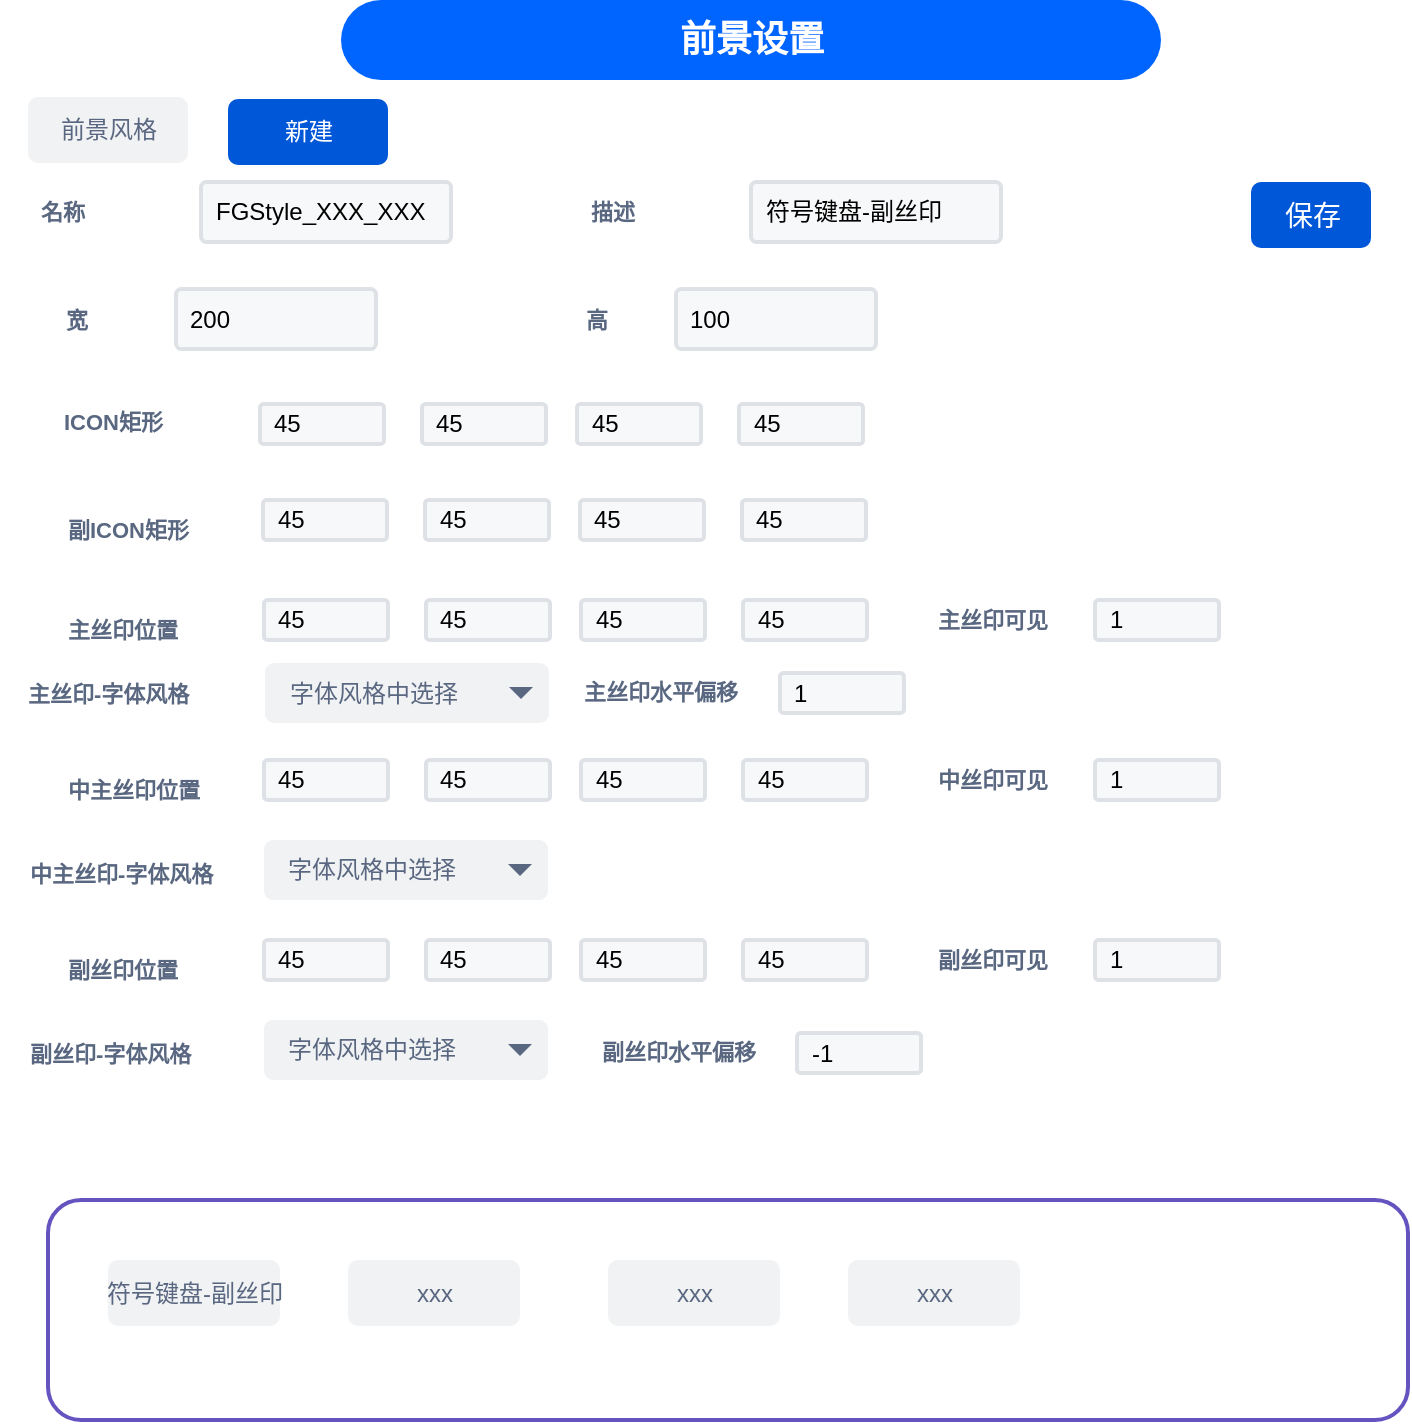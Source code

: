 <mxfile version="12.3.5" type="github" pages="1">
  <diagram id="F2t0CvAlyX9msotLTjHV" name="第 1 页">
    <mxGraphModel dx="1038" dy="572" grid="1" gridSize="10" guides="1" tooltips="1" connect="1" arrows="1" fold="1" page="1" pageScale="1" pageWidth="2339" pageHeight="3300" math="0" shadow="0">
      <root>
        <mxCell id="0"/>
        <mxCell id="1" parent="0"/>
        <mxCell id="jyvKhXXE0eLRTPu1VaxT-2" value="名称" style="fillColor=none;strokeColor=none;html=1;fontSize=11;fontStyle=0;align=center;fontColor=#596780;fontStyle=1;fontSize=11;labelPosition=center;verticalLabelPosition=middle;verticalAlign=middle;" parent="1" vertex="1">
          <mxGeometry x="56.5" y="106" width="60" height="20" as="geometry"/>
        </mxCell>
        <mxCell id="jyvKhXXE0eLRTPu1VaxT-3" value="FGStyle_XXX_XXX" style="rounded=1;arcSize=9;fillColor=#F7F8F9;align=left;spacingLeft=5;strokeColor=#DEE1E6;html=1;strokeWidth=2;fontSize=12" parent="1" vertex="1">
          <mxGeometry x="156.5" y="101" width="125" height="30" as="geometry"/>
        </mxCell>
        <mxCell id="jyvKhXXE0eLRTPu1VaxT-10" value="描述" style="fillColor=none;strokeColor=none;html=1;fontSize=11;fontStyle=0;align=center;fontColor=#596780;fontStyle=1;fontSize=11;labelPosition=center;verticalLabelPosition=middle;verticalAlign=middle;" parent="1" vertex="1">
          <mxGeometry x="331.5" y="106" width="60" height="20" as="geometry"/>
        </mxCell>
        <mxCell id="jyvKhXXE0eLRTPu1VaxT-11" value="符号键盘-副丝印" style="rounded=1;arcSize=9;fillColor=#F7F8F9;align=left;spacingLeft=5;strokeColor=#DEE1E6;html=1;strokeWidth=2;fontSize=12" parent="1" vertex="1">
          <mxGeometry x="431.5" y="101" width="125" height="30" as="geometry"/>
        </mxCell>
        <mxCell id="jyvKhXXE0eLRTPu1VaxT-16" value="保存" style="rounded=1;fillColor=#0057D8;strokeColor=none;fontColor=#ffffff;align=center;verticalAlign=middle;fontStyle=0;fontSize=14;html=1;shadow=0;dashed=0" parent="1" vertex="1">
          <mxGeometry x="681.5" y="101" width="60" height="33" as="geometry"/>
        </mxCell>
        <mxCell id="jyvKhXXE0eLRTPu1VaxT-18" value="" style="dashed=0;html=1;rounded=1;strokeColor=#6554C0;fontSize=12;align=center;fontStyle=1;strokeWidth=2;fontColor=#6554C0" parent="1" vertex="1">
          <mxGeometry x="80" y="610" width="680" height="110" as="geometry"/>
        </mxCell>
        <mxCell id="jyvKhXXE0eLRTPu1VaxT-24" value="符号键盘-副丝印" style="rounded=1;fillColor=#F1F2F4;strokeColor=none;html=1;fontColor=#596780;align=center;verticalAlign=middle;fontStyle=0;fontSize=12" parent="1" vertex="1">
          <mxGeometry x="110" y="640" width="86" height="33" as="geometry"/>
        </mxCell>
        <mxCell id="jyvKhXXE0eLRTPu1VaxT-25" value="xxx" style="rounded=1;fillColor=#F1F2F4;strokeColor=none;html=1;fontColor=#596780;align=center;verticalAlign=middle;fontStyle=0;fontSize=12" parent="1" vertex="1">
          <mxGeometry x="480" y="640" width="86" height="33" as="geometry"/>
        </mxCell>
        <mxCell id="jyvKhXXE0eLRTPu1VaxT-26" value="xxx" style="rounded=1;fillColor=#F1F2F4;strokeColor=none;html=1;fontColor=#596780;align=center;verticalAlign=middle;fontStyle=0;fontSize=12" parent="1" vertex="1">
          <mxGeometry x="360" y="640" width="86" height="33" as="geometry"/>
        </mxCell>
        <mxCell id="jyvKhXXE0eLRTPu1VaxT-27" value="xxx" style="rounded=1;fillColor=#F1F2F4;strokeColor=none;html=1;fontColor=#596780;align=center;verticalAlign=middle;fontStyle=0;fontSize=12" parent="1" vertex="1">
          <mxGeometry x="230" y="640" width="86" height="33" as="geometry"/>
        </mxCell>
        <mxCell id="jyvKhXXE0eLRTPu1VaxT-31" value="ICON矩形" style="fillColor=none;strokeColor=none;html=1;fontSize=11;fontStyle=0;align=left;fontColor=#596780;fontStyle=1;fontSize=11" parent="1" vertex="1">
          <mxGeometry x="86" y="211" width="60" height="20" as="geometry"/>
        </mxCell>
        <mxCell id="jyvKhXXE0eLRTPu1VaxT-32" value="45" style="rounded=1;arcSize=9;fillColor=#F7F8F9;align=left;spacingLeft=5;strokeColor=#DEE1E6;html=1;strokeWidth=2;fontSize=12" parent="1" vertex="1">
          <mxGeometry x="186" y="212" width="62" height="20" as="geometry"/>
        </mxCell>
        <mxCell id="jyvKhXXE0eLRTPu1VaxT-37" value="45" style="rounded=1;arcSize=9;fillColor=#F7F8F9;align=left;spacingLeft=5;strokeColor=#DEE1E6;html=1;strokeWidth=2;fontSize=12" parent="1" vertex="1">
          <mxGeometry x="267" y="212" width="62" height="20" as="geometry"/>
        </mxCell>
        <mxCell id="jyvKhXXE0eLRTPu1VaxT-40" value="45" style="rounded=1;arcSize=9;fillColor=#F7F8F9;align=left;spacingLeft=5;strokeColor=#DEE1E6;html=1;strokeWidth=2;fontSize=12" parent="1" vertex="1">
          <mxGeometry x="344.5" y="212" width="62" height="20" as="geometry"/>
        </mxCell>
        <mxCell id="jyvKhXXE0eLRTPu1VaxT-41" value="45" style="rounded=1;arcSize=9;fillColor=#F7F8F9;align=left;spacingLeft=5;strokeColor=#DEE1E6;html=1;strokeWidth=2;fontSize=12" parent="1" vertex="1">
          <mxGeometry x="425.5" y="212" width="62" height="20" as="geometry"/>
        </mxCell>
        <mxCell id="jyvKhXXE0eLRTPu1VaxT-42" value="副ICON矩形" style="fillColor=none;strokeColor=none;html=1;fontSize=11;fontStyle=0;align=left;fontColor=#596780;fontStyle=1;fontSize=11" parent="1" vertex="1">
          <mxGeometry x="87.5" y="265" width="60" height="20" as="geometry"/>
        </mxCell>
        <mxCell id="jyvKhXXE0eLRTPu1VaxT-43" value="45" style="rounded=1;arcSize=9;fillColor=#F7F8F9;align=left;spacingLeft=5;strokeColor=#DEE1E6;html=1;strokeWidth=2;fontSize=12" parent="1" vertex="1">
          <mxGeometry x="187.5" y="260" width="62" height="20" as="geometry"/>
        </mxCell>
        <mxCell id="jyvKhXXE0eLRTPu1VaxT-44" value="45" style="rounded=1;arcSize=9;fillColor=#F7F8F9;align=left;spacingLeft=5;strokeColor=#DEE1E6;html=1;strokeWidth=2;fontSize=12" parent="1" vertex="1">
          <mxGeometry x="268.5" y="260" width="62" height="20" as="geometry"/>
        </mxCell>
        <mxCell id="jyvKhXXE0eLRTPu1VaxT-45" value="45" style="rounded=1;arcSize=9;fillColor=#F7F8F9;align=left;spacingLeft=5;strokeColor=#DEE1E6;html=1;strokeWidth=2;fontSize=12" parent="1" vertex="1">
          <mxGeometry x="346" y="260" width="62" height="20" as="geometry"/>
        </mxCell>
        <mxCell id="jyvKhXXE0eLRTPu1VaxT-46" value="45" style="rounded=1;arcSize=9;fillColor=#F7F8F9;align=left;spacingLeft=5;strokeColor=#DEE1E6;html=1;strokeWidth=2;fontSize=12" parent="1" vertex="1">
          <mxGeometry x="427" y="260" width="62" height="20" as="geometry"/>
        </mxCell>
        <mxCell id="jyvKhXXE0eLRTPu1VaxT-47" value="主丝印位置" style="fillColor=none;strokeColor=none;html=1;fontSize=11;fontStyle=0;align=left;fontColor=#596780;fontStyle=1;fontSize=11" parent="1" vertex="1">
          <mxGeometry x="88" y="315" width="60" height="20" as="geometry"/>
        </mxCell>
        <mxCell id="jyvKhXXE0eLRTPu1VaxT-48" value="45" style="rounded=1;arcSize=9;fillColor=#F7F8F9;align=left;spacingLeft=5;strokeColor=#DEE1E6;html=1;strokeWidth=2;fontSize=12" parent="1" vertex="1">
          <mxGeometry x="188" y="310" width="62" height="20" as="geometry"/>
        </mxCell>
        <mxCell id="jyvKhXXE0eLRTPu1VaxT-49" value="45" style="rounded=1;arcSize=9;fillColor=#F7F8F9;align=left;spacingLeft=5;strokeColor=#DEE1E6;html=1;strokeWidth=2;fontSize=12" parent="1" vertex="1">
          <mxGeometry x="269" y="310" width="62" height="20" as="geometry"/>
        </mxCell>
        <mxCell id="jyvKhXXE0eLRTPu1VaxT-50" value="45" style="rounded=1;arcSize=9;fillColor=#F7F8F9;align=left;spacingLeft=5;strokeColor=#DEE1E6;html=1;strokeWidth=2;fontSize=12" parent="1" vertex="1">
          <mxGeometry x="346.5" y="310" width="62" height="20" as="geometry"/>
        </mxCell>
        <mxCell id="jyvKhXXE0eLRTPu1VaxT-51" value="45" style="rounded=1;arcSize=9;fillColor=#F7F8F9;align=left;spacingLeft=5;strokeColor=#DEE1E6;html=1;strokeWidth=2;fontSize=12" parent="1" vertex="1">
          <mxGeometry x="427.5" y="310" width="62" height="20" as="geometry"/>
        </mxCell>
        <mxCell id="jyvKhXXE0eLRTPu1VaxT-52" value="主丝印-字体风格" style="fillColor=none;strokeColor=none;html=1;fontSize=11;fontStyle=0;align=left;fontColor=#596780;fontStyle=1;fontSize=11" parent="1" vertex="1">
          <mxGeometry x="68" y="346.5" width="93" height="20" as="geometry"/>
        </mxCell>
        <mxCell id="jyvKhXXE0eLRTPu1VaxT-55" value="中主丝印位置" style="fillColor=none;strokeColor=none;html=1;fontSize=11;fontStyle=0;align=left;fontColor=#596780;fontStyle=1;fontSize=11" parent="1" vertex="1">
          <mxGeometry x="88" y="395" width="60" height="20" as="geometry"/>
        </mxCell>
        <mxCell id="jyvKhXXE0eLRTPu1VaxT-56" value="45" style="rounded=1;arcSize=9;fillColor=#F7F8F9;align=left;spacingLeft=5;strokeColor=#DEE1E6;html=1;strokeWidth=2;fontSize=12" parent="1" vertex="1">
          <mxGeometry x="188" y="390" width="62" height="20" as="geometry"/>
        </mxCell>
        <mxCell id="jyvKhXXE0eLRTPu1VaxT-57" value="45" style="rounded=1;arcSize=9;fillColor=#F7F8F9;align=left;spacingLeft=5;strokeColor=#DEE1E6;html=1;strokeWidth=2;fontSize=12" parent="1" vertex="1">
          <mxGeometry x="269" y="390" width="62" height="20" as="geometry"/>
        </mxCell>
        <mxCell id="jyvKhXXE0eLRTPu1VaxT-58" value="45" style="rounded=1;arcSize=9;fillColor=#F7F8F9;align=left;spacingLeft=5;strokeColor=#DEE1E6;html=1;strokeWidth=2;fontSize=12" parent="1" vertex="1">
          <mxGeometry x="346.5" y="390" width="62" height="20" as="geometry"/>
        </mxCell>
        <mxCell id="jyvKhXXE0eLRTPu1VaxT-59" value="45" style="rounded=1;arcSize=9;fillColor=#F7F8F9;align=left;spacingLeft=5;strokeColor=#DEE1E6;html=1;strokeWidth=2;fontSize=12" parent="1" vertex="1">
          <mxGeometry x="427.5" y="390" width="62" height="20" as="geometry"/>
        </mxCell>
        <mxCell id="jyvKhXXE0eLRTPu1VaxT-60" value="中主丝印-字体风格" style="fillColor=none;strokeColor=none;html=1;fontSize=11;fontStyle=0;align=left;fontColor=#596780;fontStyle=1;fontSize=11" parent="1" vertex="1">
          <mxGeometry x="68.5" y="436.5" width="93" height="20" as="geometry"/>
        </mxCell>
        <mxCell id="jyvKhXXE0eLRTPu1VaxT-61" value="字体风格中选择" style="rounded=1;fillColor=#F1F2F4;strokeColor=none;html=1;fontColor=#596780;align=left;fontSize=12;spacingLeft=10" parent="1" vertex="1">
          <mxGeometry x="188" y="430" width="142" height="30" as="geometry"/>
        </mxCell>
        <mxCell id="jyvKhXXE0eLRTPu1VaxT-62" value="" style="shape=triangle;direction=south;fillColor=#596780;strokeColor=none;html=1" parent="jyvKhXXE0eLRTPu1VaxT-61" vertex="1">
          <mxGeometry x="1" y="0.5" width="12" height="6" relative="1" as="geometry">
            <mxPoint x="-20" y="-3" as="offset"/>
          </mxGeometry>
        </mxCell>
        <mxCell id="jyvKhXXE0eLRTPu1VaxT-63" value="副丝印位置" style="fillColor=none;strokeColor=none;html=1;fontSize=11;fontStyle=0;align=left;fontColor=#596780;fontStyle=1;fontSize=11" parent="1" vertex="1">
          <mxGeometry x="88" y="485" width="60" height="20" as="geometry"/>
        </mxCell>
        <mxCell id="jyvKhXXE0eLRTPu1VaxT-64" value="45" style="rounded=1;arcSize=9;fillColor=#F7F8F9;align=left;spacingLeft=5;strokeColor=#DEE1E6;html=1;strokeWidth=2;fontSize=12" parent="1" vertex="1">
          <mxGeometry x="188" y="480" width="62" height="20" as="geometry"/>
        </mxCell>
        <mxCell id="jyvKhXXE0eLRTPu1VaxT-65" value="45" style="rounded=1;arcSize=9;fillColor=#F7F8F9;align=left;spacingLeft=5;strokeColor=#DEE1E6;html=1;strokeWidth=2;fontSize=12" parent="1" vertex="1">
          <mxGeometry x="269" y="480" width="62" height="20" as="geometry"/>
        </mxCell>
        <mxCell id="jyvKhXXE0eLRTPu1VaxT-66" value="45" style="rounded=1;arcSize=9;fillColor=#F7F8F9;align=left;spacingLeft=5;strokeColor=#DEE1E6;html=1;strokeWidth=2;fontSize=12" parent="1" vertex="1">
          <mxGeometry x="346.5" y="480" width="62" height="20" as="geometry"/>
        </mxCell>
        <mxCell id="jyvKhXXE0eLRTPu1VaxT-67" value="45" style="rounded=1;arcSize=9;fillColor=#F7F8F9;align=left;spacingLeft=5;strokeColor=#DEE1E6;html=1;strokeWidth=2;fontSize=12" parent="1" vertex="1">
          <mxGeometry x="427.5" y="480" width="62" height="20" as="geometry"/>
        </mxCell>
        <mxCell id="jyvKhXXE0eLRTPu1VaxT-68" value="副丝印-字体风格" style="fillColor=none;strokeColor=none;html=1;fontSize=11;fontStyle=0;align=left;fontColor=#596780;fontStyle=1;fontSize=11" parent="1" vertex="1">
          <mxGeometry x="68.5" y="526.5" width="93" height="20" as="geometry"/>
        </mxCell>
        <mxCell id="jyvKhXXE0eLRTPu1VaxT-69" value="字体风格中选择" style="rounded=1;fillColor=#F1F2F4;strokeColor=none;html=1;fontColor=#596780;align=left;fontSize=12;spacingLeft=10" parent="1" vertex="1">
          <mxGeometry x="188" y="520" width="142" height="30" as="geometry"/>
        </mxCell>
        <mxCell id="jyvKhXXE0eLRTPu1VaxT-70" value="" style="shape=triangle;direction=south;fillColor=#596780;strokeColor=none;html=1" parent="jyvKhXXE0eLRTPu1VaxT-69" vertex="1">
          <mxGeometry x="1" y="0.5" width="12" height="6" relative="1" as="geometry">
            <mxPoint x="-20" y="-3" as="offset"/>
          </mxGeometry>
        </mxCell>
        <mxCell id="jyvKhXXE0eLRTPu1VaxT-71" value="字体风格中选择" style="rounded=1;fillColor=#F1F2F4;strokeColor=none;html=1;fontColor=#596780;align=left;fontSize=12;spacingLeft=10" parent="1" vertex="1">
          <mxGeometry x="188.5" y="341.5" width="142" height="30" as="geometry"/>
        </mxCell>
        <mxCell id="jyvKhXXE0eLRTPu1VaxT-72" value="" style="shape=triangle;direction=south;fillColor=#596780;strokeColor=none;html=1" parent="jyvKhXXE0eLRTPu1VaxT-71" vertex="1">
          <mxGeometry x="1" y="0.5" width="12" height="6" relative="1" as="geometry">
            <mxPoint x="-20" y="-3" as="offset"/>
          </mxGeometry>
        </mxCell>
        <mxCell id="jyvKhXXE0eLRTPu1VaxT-73" value="宽" style="fillColor=none;strokeColor=none;html=1;fontSize=11;fontStyle=0;align=center;fontColor=#596780;fontStyle=1;fontSize=11" parent="1" vertex="1">
          <mxGeometry x="64" y="159.5" width="60" height="20" as="geometry"/>
        </mxCell>
        <mxCell id="jyvKhXXE0eLRTPu1VaxT-74" value="200" style="rounded=1;arcSize=9;fillColor=#F7F8F9;align=left;spacingLeft=5;strokeColor=#DEE1E6;html=1;strokeWidth=2;fontSize=12" parent="1" vertex="1">
          <mxGeometry x="144" y="154.5" width="100" height="30" as="geometry"/>
        </mxCell>
        <mxCell id="jyvKhXXE0eLRTPu1VaxT-75" value="高" style="fillColor=none;strokeColor=none;html=1;fontSize=11;fontStyle=0;align=center;fontColor=#596780;fontStyle=1;fontSize=11" parent="1" vertex="1">
          <mxGeometry x="324" y="159.5" width="60" height="20" as="geometry"/>
        </mxCell>
        <mxCell id="jyvKhXXE0eLRTPu1VaxT-76" value="100" style="rounded=1;arcSize=9;fillColor=#F7F8F9;align=left;spacingLeft=5;strokeColor=#DEE1E6;html=1;strokeWidth=2;fontSize=12" parent="1" vertex="1">
          <mxGeometry x="394" y="154.5" width="100" height="30" as="geometry"/>
        </mxCell>
        <mxCell id="jyvKhXXE0eLRTPu1VaxT-77" value="主丝印水平偏移" style="fillColor=none;strokeColor=none;html=1;fontSize=11;fontStyle=0;align=left;fontColor=#596780;fontStyle=1;fontSize=11" parent="1" vertex="1">
          <mxGeometry x="346" y="347" width="89" height="17" as="geometry"/>
        </mxCell>
        <mxCell id="jyvKhXXE0eLRTPu1VaxT-78" value="1" style="rounded=1;arcSize=9;fillColor=#F7F8F9;align=left;spacingLeft=5;strokeColor=#DEE1E6;html=1;strokeWidth=2;fontSize=12" parent="1" vertex="1">
          <mxGeometry x="446" y="346.5" width="62" height="20" as="geometry"/>
        </mxCell>
        <mxCell id="jyvKhXXE0eLRTPu1VaxT-80" value="副丝印水平偏移" style="fillColor=none;strokeColor=none;html=1;fontSize=11;fontStyle=0;align=left;fontColor=#596780;fontStyle=1;fontSize=11" parent="1" vertex="1">
          <mxGeometry x="354.5" y="527" width="89" height="17" as="geometry"/>
        </mxCell>
        <mxCell id="jyvKhXXE0eLRTPu1VaxT-81" value="-1" style="rounded=1;arcSize=9;fillColor=#F7F8F9;align=left;spacingLeft=5;strokeColor=#DEE1E6;html=1;strokeWidth=2;fontSize=12" parent="1" vertex="1">
          <mxGeometry x="454.5" y="526.5" width="62" height="20" as="geometry"/>
        </mxCell>
        <mxCell id="jyvKhXXE0eLRTPu1VaxT-82" value="主丝印可见" style="fillColor=none;strokeColor=none;html=1;fontSize=11;fontStyle=0;align=left;fontColor=#596780;fontStyle=1;fontSize=11" parent="1" vertex="1">
          <mxGeometry x="523" y="310" width="60" height="20" as="geometry"/>
        </mxCell>
        <mxCell id="jyvKhXXE0eLRTPu1VaxT-83" value="1" style="rounded=1;arcSize=9;fillColor=#F7F8F9;align=left;spacingLeft=5;strokeColor=#DEE1E6;html=1;strokeWidth=2;fontSize=12" parent="1" vertex="1">
          <mxGeometry x="603.5" y="310" width="62" height="20" as="geometry"/>
        </mxCell>
        <mxCell id="jyvKhXXE0eLRTPu1VaxT-84" value="中丝印可见" style="fillColor=none;strokeColor=none;html=1;fontSize=11;fontStyle=0;align=left;fontColor=#596780;fontStyle=1;fontSize=11" parent="1" vertex="1">
          <mxGeometry x="523" y="390" width="60" height="20" as="geometry"/>
        </mxCell>
        <mxCell id="jyvKhXXE0eLRTPu1VaxT-85" value="1" style="rounded=1;arcSize=9;fillColor=#F7F8F9;align=left;spacingLeft=5;strokeColor=#DEE1E6;html=1;strokeWidth=2;fontSize=12" parent="1" vertex="1">
          <mxGeometry x="603.5" y="390" width="62" height="20" as="geometry"/>
        </mxCell>
        <mxCell id="jyvKhXXE0eLRTPu1VaxT-86" value="副丝印可见" style="fillColor=none;strokeColor=none;html=1;fontSize=11;fontStyle=0;align=left;fontColor=#596780;fontStyle=1;fontSize=11" parent="1" vertex="1">
          <mxGeometry x="523" y="480" width="60" height="20" as="geometry"/>
        </mxCell>
        <mxCell id="jyvKhXXE0eLRTPu1VaxT-87" value="1" style="rounded=1;arcSize=9;fillColor=#F7F8F9;align=left;spacingLeft=5;strokeColor=#DEE1E6;html=1;strokeWidth=2;fontSize=12" parent="1" vertex="1">
          <mxGeometry x="603.5" y="480" width="62" height="20" as="geometry"/>
        </mxCell>
        <mxCell id="UC3aawzpcO9CxyrHWoxz-1" value="前景设置" style="rounded=1;fillColor=#0065FF;strokeColor=none;html=1;fontColor=#ffffff;align=center;verticalAlign=middle;whiteSpace=wrap;fontSize=18;fontStyle=1;arcSize=50" vertex="1" parent="1">
          <mxGeometry x="226.5" y="10" width="410" height="40" as="geometry"/>
        </mxCell>
        <mxCell id="UC3aawzpcO9CxyrHWoxz-4" value="新建" style="rounded=1;fillColor=#0057D8;align=center;strokeColor=none;html=1;fontColor=#ffffff;fontSize=12" vertex="1" parent="1">
          <mxGeometry x="170" y="59.5" width="80" height="33" as="geometry"/>
        </mxCell>
        <mxCell id="UC3aawzpcO9CxyrHWoxz-5" value="前景风格" style="rounded=1;align=center;fillColor=#F1F2F4;strokeColor=none;html=1;fontColor=#596780;fontSize=12" vertex="1" parent="1">
          <mxGeometry x="70" y="58.5" width="80" height="33" as="geometry"/>
        </mxCell>
      </root>
    </mxGraphModel>
  </diagram>
</mxfile>
